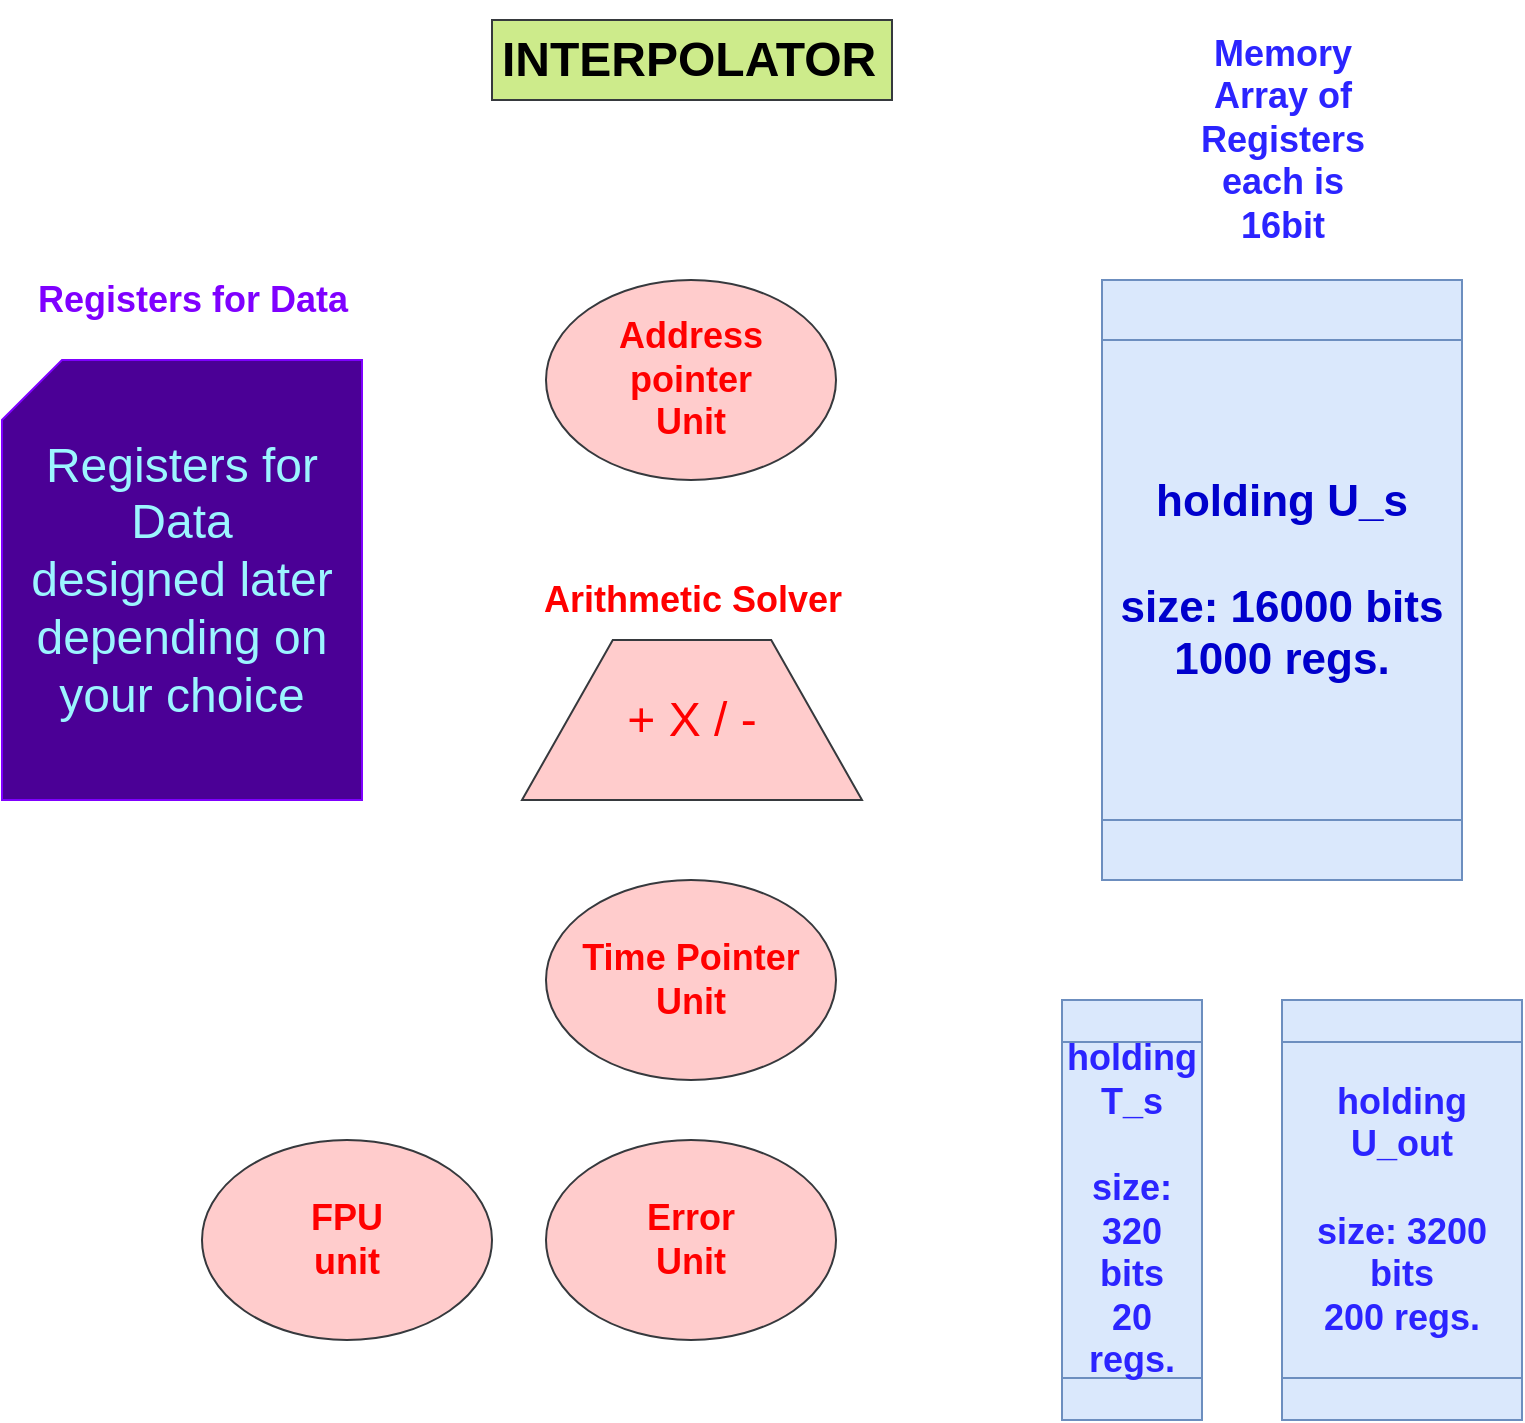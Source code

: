<mxfile version="12.8.8" type="device" pages="3"><diagram id="8Ovw2LzKw7GZI185jrXY" name="Page-1"><mxGraphModel dx="1426" dy="783" grid="1" gridSize="10" guides="1" tooltips="1" connect="1" arrows="1" fold="1" page="1" pageScale="1" pageWidth="850" pageHeight="1100" math="0" shadow="0"><root><mxCell id="0"/><mxCell id="1" parent="0"/><mxCell id="qEr8K1IQJHkefL2tiwQx-1" value="&lt;h1&gt;INTERPOLATOR&lt;/h1&gt;" style="text;html=1;strokeColor=#36393d;fillColor=#cdeb8b;spacing=5;spacingTop=-20;whiteSpace=wrap;overflow=hidden;rounded=0;fontStyle=1" vertex="1" parent="1"><mxGeometry x="325" y="50" width="200" height="40" as="geometry"/></mxCell><mxCell id="qEr8K1IQJHkefL2tiwQx-2" value="&lt;span style=&quot;color: rgb(0 , 0 , 204) ; font-size: 22px&quot;&gt;holding U_s&lt;br&gt;&lt;br&gt;size: 16000 bits&lt;br&gt;1000 regs.&lt;br&gt;&lt;/span&gt;" style="shape=process;whiteSpace=wrap;html=1;backgroundOutline=1;direction=south;fillColor=#dae8fc;strokeColor=#6c8ebf;fontStyle=1" vertex="1" parent="1"><mxGeometry x="630" y="180" width="180" height="300" as="geometry"/></mxCell><mxCell id="qEr8K1IQJHkefL2tiwQx-3" value="&lt;font style=&quot;font-size: 18px&quot;&gt;&lt;font color=&quot;#2b24ff&quot;&gt;Memory&lt;br&gt;&lt;/font&gt;&lt;span style=&quot;color: rgb(43 , 36 , 255) ; white-space: normal&quot;&gt;Array of&lt;/span&gt;&lt;br style=&quot;color: rgb(43 , 36 , 255) ; white-space: normal&quot;&gt;&lt;span style=&quot;color: rgb(43 , 36 , 255) ; white-space: normal&quot;&gt;Registers&lt;/span&gt;&lt;br style=&quot;color: rgb(43 , 36 , 255) ; white-space: normal&quot;&gt;&lt;span style=&quot;color: rgb(43 , 36 , 255) ; white-space: normal&quot;&gt;each is 16bit&lt;/span&gt;&lt;/font&gt;" style="text;html=1;align=center;verticalAlign=middle;resizable=0;points=[];autosize=1;fontStyle=1" vertex="1" parent="1"><mxGeometry x="660" y="75" width="120" height="70" as="geometry"/></mxCell><mxCell id="qEr8K1IQJHkefL2tiwQx-5" value="&lt;font style=&quot;font-size: 24px ; font-weight: normal&quot; color=&quot;#ff0000&quot;&gt;+ X / -&lt;/font&gt;" style="shape=trapezoid;perimeter=trapezoidPerimeter;whiteSpace=wrap;html=1;size=0.267;fillColor=#ffcccc;strokeColor=#36393d;fontStyle=1" vertex="1" parent="1"><mxGeometry x="340" y="360" width="170" height="80" as="geometry"/></mxCell><mxCell id="qEr8K1IQJHkefL2tiwQx-6" value="&lt;font style=&quot;font-size: 18px&quot; color=&quot;#ff0000&quot;&gt;Arithmetic Solver&lt;/font&gt;" style="text;html=1;align=center;verticalAlign=middle;resizable=0;points=[];autosize=1;fontStyle=1" vertex="1" parent="1"><mxGeometry x="345" y="330" width="160" height="20" as="geometry"/></mxCell><mxCell id="qEr8K1IQJHkefL2tiwQx-17" value="&lt;font style=&quot;font-size: 18px&quot; color=&quot;#7f00ff&quot;&gt;Registers for Data&lt;/font&gt;" style="text;html=1;align=center;verticalAlign=middle;resizable=0;points=[];autosize=1;fontStyle=1" vertex="1" parent="1"><mxGeometry x="90" y="180" width="170" height="20" as="geometry"/></mxCell><mxCell id="qEr8K1IQJHkefL2tiwQx-19" value="&lt;font style=&quot;font-size: 18px&quot; color=&quot;#2b24ff&quot;&gt;holding U_out&lt;br&gt;&lt;br&gt;size: 3200 bits&lt;br&gt;200 regs.&lt;br&gt;&lt;/font&gt;" style="shape=process;whiteSpace=wrap;html=1;backgroundOutline=1;direction=south;fillColor=#dae8fc;strokeColor=#6c8ebf;fontStyle=1" vertex="1" parent="1"><mxGeometry x="720" y="540" width="120" height="210" as="geometry"/></mxCell><mxCell id="qEr8K1IQJHkefL2tiwQx-20" style="edgeStyle=orthogonalEdgeStyle;rounded=0;orthogonalLoop=1;jettySize=auto;html=1;exitX=0.5;exitY=1;exitDx=0;exitDy=0;fontStyle=1" edge="1" parent="1" source="qEr8K1IQJHkefL2tiwQx-5" target="qEr8K1IQJHkefL2tiwQx-5"><mxGeometry relative="1" as="geometry"/></mxCell><mxCell id="qEr8K1IQJHkefL2tiwQx-21" value="&lt;font style=&quot;font-size: 18px&quot;&gt;&lt;font color=&quot;#ff0000&quot;&gt;Address&lt;br&gt;pointer&lt;br&gt;Unit&lt;/font&gt;&lt;br&gt;&lt;/font&gt;" style="ellipse;whiteSpace=wrap;html=1;strokeColor=#36393d;fillColor=#ffcccc;fontStyle=1" vertex="1" parent="1"><mxGeometry x="352" y="180" width="145" height="100" as="geometry"/></mxCell><mxCell id="qEr8K1IQJHkefL2tiwQx-22" value="&lt;font style=&quot;font-size: 18px&quot; color=&quot;#2b24ff&quot;&gt;holding T_s&lt;br&gt;&lt;br&gt;size: 320&lt;br&gt;bits&lt;br&gt;20 regs.&lt;br&gt;&lt;/font&gt;" style="shape=process;whiteSpace=wrap;html=1;backgroundOutline=1;direction=south;fillColor=#dae8fc;strokeColor=#6c8ebf;fontStyle=1" vertex="1" parent="1"><mxGeometry x="610" y="540" width="70" height="210" as="geometry"/></mxCell><mxCell id="qEr8K1IQJHkefL2tiwQx-27" value="&lt;font style=&quot;font-size: 18px&quot;&gt;&lt;font color=&quot;#ff0000&quot;&gt;Time Pointer&lt;br&gt;Unit&lt;/font&gt;&lt;br&gt;&lt;/font&gt;" style="ellipse;whiteSpace=wrap;html=1;strokeColor=#36393d;fillColor=#ffcccc;fontStyle=1" vertex="1" parent="1"><mxGeometry x="352" y="480" width="145" height="100" as="geometry"/></mxCell><mxCell id="K8g97HfSlip17X7dCZJi-2" value="&lt;font&gt;&lt;font style=&quot;font-size: 24px&quot;&gt;Registers for Data&lt;br&gt;designed later&lt;br&gt;depending on your choice&lt;/font&gt;&lt;br&gt;&lt;/font&gt;" style="shape=card;whiteSpace=wrap;html=1;strokeColor=#7F00FF;fillColor=#4B0096;fontColor=#9CF5FF;" vertex="1" parent="1"><mxGeometry x="80" y="220" width="180" height="220" as="geometry"/></mxCell><mxCell id="5yuMql4mrXHU01OaiN5V-1" value="&lt;font style=&quot;font-size: 18px&quot;&gt;&lt;font color=&quot;#ff0000&quot;&gt;Error&lt;br&gt;Unit&lt;/font&gt;&lt;br&gt;&lt;/font&gt;" style="ellipse;whiteSpace=wrap;html=1;strokeColor=#36393d;fillColor=#ffcccc;fontStyle=1" vertex="1" parent="1"><mxGeometry x="352" y="610" width="145" height="100" as="geometry"/></mxCell><mxCell id="5yuMql4mrXHU01OaiN5V-2" value="&lt;font style=&quot;font-size: 18px&quot;&gt;&lt;font color=&quot;#ff0000&quot;&gt;FPU&lt;br&gt;unit&lt;/font&gt;&lt;br&gt;&lt;/font&gt;" style="ellipse;whiteSpace=wrap;html=1;strokeColor=#36393d;fillColor=#ffcccc;fontStyle=1" vertex="1" parent="1"><mxGeometry x="180" y="610" width="145" height="100" as="geometry"/></mxCell></root></mxGraphModel></diagram><diagram id="Sf_SPm-31_EWD8rdUKGO" name="Page-2"><mxGraphModel dx="1426" dy="783" grid="1" gridSize="10" guides="1" tooltips="1" connect="1" arrows="1" fold="1" page="1" pageScale="1" pageWidth="850" pageHeight="1100" math="0" shadow="0"><root><mxCell id="oyhgHZqHUV5uV8OGZXAk-0"/><mxCell id="oyhgHZqHUV5uV8OGZXAk-1" parent="oyhgHZqHUV5uV8OGZXAk-0"/><mxCell id="OPQz7AZzBPEHXFOmo1Tw-0" value="&lt;font style=&quot;font-size: 24px&quot; color=&quot;#0d3d20&quot;&gt;SOLVER&lt;/font&gt;" style="rounded=1;whiteSpace=wrap;html=1;strokeColor=#0D3D20;fillColor=#cdeb8b;" vertex="1" parent="oyhgHZqHUV5uV8OGZXAk-1"><mxGeometry x="365" y="50" width="120" height="60" as="geometry"/></mxCell><mxCell id="aD48ZxutigUy2GLj-s6i-0" value="&lt;span style=&quot;color: rgb(0 , 0 , 204) ; font-size: 22px&quot;&gt;holds:&lt;br&gt;n, m, c, H, err, A, B&amp;nbsp;&lt;br&gt;&lt;br&gt;size: 40 KB&lt;br&gt;20009 regs.&lt;br&gt;&lt;/span&gt;" style="shape=process;whiteSpace=wrap;html=1;backgroundOutline=1;direction=south;fillColor=#dae8fc;strokeColor=#6c8ebf;fontStyle=1" vertex="1" parent="oyhgHZqHUV5uV8OGZXAk-1"><mxGeometry x="630" y="200" width="180" height="300" as="geometry"/></mxCell><mxCell id="aD48ZxutigUy2GLj-s6i-1" value="&lt;font style=&quot;font-size: 24px&quot;&gt;&lt;font color=&quot;#2b24ff&quot;&gt;Memory&lt;br&gt;&lt;/font&gt;&lt;span style=&quot;color: rgb(43 , 36 , 255) ; white-space: normal&quot;&gt;Array of&lt;/span&gt;&lt;br style=&quot;color: rgb(43 , 36 , 255) ; white-space: normal&quot;&gt;&lt;span style=&quot;color: rgb(43 , 36 , 255) ; white-space: normal&quot;&gt;Registers&lt;/span&gt;&lt;br style=&quot;color: rgb(43 , 36 , 255) ; white-space: normal&quot;&gt;&lt;span style=&quot;color: rgb(43 , 36 , 255) ; white-space: normal&quot;&gt;each is 16bit&lt;/span&gt;&lt;/font&gt;" style="text;html=1;align=center;verticalAlign=middle;resizable=0;points=[];autosize=1;fontStyle=1" vertex="1" parent="oyhgHZqHUV5uV8OGZXAk-1"><mxGeometry x="640" y="70" width="160" height="80" as="geometry"/></mxCell><mxCell id="Ke7FBl8Fo6Ca4h7aL05W-0" value="&lt;font style=&quot;font-size: 18px&quot; color=&quot;#2b24ff&quot;&gt;holds:&lt;br&gt;X_out&lt;br&gt;&lt;br&gt;size: 16000&lt;br&gt;&lt;br&gt;1000 Regs.&lt;br&gt;&lt;/font&gt;" style="shape=process;whiteSpace=wrap;html=1;backgroundOutline=1;direction=south;fillColor=#cdeb8b;strokeColor=#36393d;fontStyle=1" vertex="1" parent="oyhgHZqHUV5uV8OGZXAk-1"><mxGeometry x="70" y="410" width="100" height="190" as="geometry"/></mxCell><mxCell id="Ke7FBl8Fo6Ca4h7aL05W-1" value="&lt;font style=&quot;font-size: 18px&quot; color=&quot;#2b24ff&quot;&gt;holds:&lt;br&gt;X_current&lt;br&gt;&lt;br&gt;size: 3200&lt;br&gt;&lt;br&gt;200 regs.&lt;br&gt;&lt;/font&gt;" style="shape=process;whiteSpace=wrap;html=1;backgroundOutline=1;direction=south;fillColor=#dae8fc;strokeColor=#6c8ebf;fontStyle=1" vertex="1" parent="oyhgHZqHUV5uV8OGZXAk-1"><mxGeometry x="610" y="540" width="90" height="190" as="geometry"/></mxCell><mxCell id="wdCrniZwQrpZ5KW7EyRO-0" value="&lt;font style=&quot;font-size: 18px&quot; color=&quot;#2b24ff&quot;&gt;holds:&lt;br&gt;U_current&lt;br&gt;&lt;br&gt;size: 3200&lt;br&gt;&lt;br&gt;200 regs.&lt;br&gt;&lt;/font&gt;" style="shape=process;whiteSpace=wrap;html=1;backgroundOutline=1;direction=south;fillColor=#dae8fc;strokeColor=#6c8ebf;fontStyle=1" vertex="1" parent="oyhgHZqHUV5uV8OGZXAk-1"><mxGeometry x="730" y="540" width="90" height="190" as="geometry"/></mxCell><mxCell id="8QwdZVFRfjmWklQQ01Q_-0" value="&lt;font style=&quot;font-size: 24px ; font-weight: normal&quot; color=&quot;#ff0000&quot;&gt;+ X / -&lt;/font&gt;" style="shape=trapezoid;perimeter=trapezoidPerimeter;whiteSpace=wrap;html=1;size=0.267;fillColor=#ffcccc;strokeColor=#36393d;fontStyle=1" vertex="1" parent="oyhgHZqHUV5uV8OGZXAk-1"><mxGeometry x="340" y="320" width="170" height="80" as="geometry"/></mxCell><mxCell id="8QwdZVFRfjmWklQQ01Q_-1" value="&lt;font style=&quot;font-size: 18px&quot; color=&quot;#ff0000&quot;&gt;Arithmetic Solver&lt;/font&gt;" style="text;html=1;align=center;verticalAlign=middle;resizable=0;points=[];autosize=1;fontStyle=1" vertex="1" parent="oyhgHZqHUV5uV8OGZXAk-1"><mxGeometry x="350" y="290" width="160" height="20" as="geometry"/></mxCell><mxCell id="7VVGOneXd35A7h2JohAR-4" value="&lt;font style=&quot;font-size: 18px&quot; color=&quot;#7f00ff&quot;&gt;Registers for Data&lt;/font&gt;" style="text;html=1;align=center;verticalAlign=middle;resizable=0;points=[];autosize=1;fontStyle=1" vertex="1" parent="oyhgHZqHUV5uV8OGZXAk-1"><mxGeometry x="80" y="140" width="170" height="20" as="geometry"/></mxCell><mxCell id="-G8GM7Kd1hH8lSYZF6jU-1" value="&lt;font&gt;&lt;font style=&quot;font-size: 24px&quot;&gt;Registers for Data&lt;br&gt;designed later&lt;br&gt;depending on your choice&lt;/font&gt;&lt;br&gt;&lt;/font&gt;" style="shape=card;whiteSpace=wrap;html=1;strokeColor=#7F00FF;fillColor=#4B0096;fontColor=#9CF5FF;" vertex="1" parent="oyhgHZqHUV5uV8OGZXAk-1"><mxGeometry x="70" y="175" width="180" height="205" as="geometry"/></mxCell><mxCell id="XVRRViHs-VboHafb1OLP-0" value="&lt;font style=&quot;font-size: 18px&quot;&gt;&lt;font color=&quot;#ff0000&quot;&gt;H_NEW&lt;br&gt;unit&lt;/font&gt;&lt;br&gt;&lt;/font&gt;" style="ellipse;whiteSpace=wrap;html=1;strokeColor=#36393d;fillColor=#ffcccc;fontStyle=1" vertex="1" parent="oyhgHZqHUV5uV8OGZXAk-1"><mxGeometry x="190" y="640" width="135" height="70" as="geometry"/></mxCell><mxCell id="XVRRViHs-VboHafb1OLP-1" value="&lt;font style=&quot;font-size: 18px&quot;&gt;&lt;font color=&quot;#ff0000&quot;&gt;Error&lt;br&gt;Unit&lt;/font&gt;&lt;br&gt;&lt;/font&gt;" style="ellipse;whiteSpace=wrap;html=1;strokeColor=#36393d;fillColor=#ffcccc;fontStyle=1" vertex="1" parent="oyhgHZqHUV5uV8OGZXAk-1"><mxGeometry x="353" y="430" width="145" height="100" as="geometry"/></mxCell><mxCell id="Er1C4ObeTXNaR69Nu47d-0" value="&lt;font style=&quot;font-size: 18px&quot;&gt;&lt;font color=&quot;#ff0000&quot;&gt;FPU&lt;br&gt;unit&lt;/font&gt;&lt;br&gt;&lt;/font&gt;" style="ellipse;whiteSpace=wrap;html=1;strokeColor=#36393d;fillColor=#ffcccc;fontStyle=1" vertex="1" parent="oyhgHZqHUV5uV8OGZXAk-1"><mxGeometry x="353" y="150" width="145" height="100" as="geometry"/></mxCell><mxCell id="Er1C4ObeTXNaR69Nu47d-7" style="edgeStyle=orthogonalEdgeStyle;rounded=0;orthogonalLoop=1;jettySize=auto;html=1;entryX=0.5;entryY=0;entryDx=0;entryDy=0;fontColor=#9CF5FF;" edge="1" parent="oyhgHZqHUV5uV8OGZXAk-1" source="Er1C4ObeTXNaR69Nu47d-1" target="XVRRViHs-VboHafb1OLP-0"><mxGeometry relative="1" as="geometry"/></mxCell><mxCell id="Er1C4ObeTXNaR69Nu47d-1" value="&lt;font style=&quot;font-size: 18px&quot;&gt;&lt;font color=&quot;#ff0000&quot;&gt;Next Step&lt;br&gt;unit&lt;/font&gt;&lt;br&gt;&lt;/font&gt;" style="ellipse;whiteSpace=wrap;html=1;strokeColor=#36393d;fillColor=#ffcccc;fontStyle=1" vertex="1" parent="oyhgHZqHUV5uV8OGZXAk-1"><mxGeometry x="353" y="550" width="145" height="100" as="geometry"/></mxCell><mxCell id="Er1C4ObeTXNaR69Nu47d-8" value="&lt;font style=&quot;font-size: 18px&quot;&gt;&lt;font color=&quot;#ff0000&quot;&gt;Counter&lt;br&gt;unit&lt;/font&gt;&lt;br&gt;&lt;/font&gt;" style="ellipse;whiteSpace=wrap;html=1;strokeColor=#36393d;fillColor=#ffcccc;fontStyle=1" vertex="1" parent="oyhgHZqHUV5uV8OGZXAk-1"><mxGeometry x="353" y="681" width="145" height="100" as="geometry"/></mxCell></root></mxGraphModel></diagram><diagram id="ELAMzhIOiWsTKO2jfvgH" name="Page-4"><mxGraphModel dx="1426" dy="783" grid="1" gridSize="10" guides="1" tooltips="1" connect="1" arrows="1" fold="1" page="1" pageScale="1" pageWidth="850" pageHeight="1100" math="0" shadow="0"><root><mxCell id="z6-YzImDD4a8Xeqma07S-0"/><mxCell id="z6-YzImDD4a8Xeqma07S-1" parent="z6-YzImDD4a8Xeqma07S-0"/><mxCell id="m34uHyT6kt1BIZmT7srp-0" value="&lt;font style=&quot;font-size: 24px&quot; color=&quot;#0d3d20&quot;&gt;I/O&lt;/font&gt;" style="rounded=1;whiteSpace=wrap;html=1;strokeColor=#0D3D20;fillColor=#cdeb8b;" vertex="1" parent="z6-YzImDD4a8Xeqma07S-1"><mxGeometry x="365" y="50" width="120" height="60" as="geometry"/></mxCell><mxCell id="m34uHyT6kt1BIZmT7srp-3" value="&lt;font style=&quot;font-size: 18px&quot; color=&quot;#2b24ff&quot;&gt;32 bits&lt;br&gt;Buffer&lt;br&gt;&lt;br&gt;holds Data&lt;br&gt;&lt;/font&gt;" style="shape=process;whiteSpace=wrap;html=1;backgroundOutline=1;direction=south;fillColor=#cdeb8b;strokeColor=#36393d;fontStyle=1" vertex="1" parent="z6-YzImDD4a8Xeqma07S-1"><mxGeometry x="375.5" y="350" width="100" height="190" as="geometry"/></mxCell><mxCell id="3EgdUl85H2wZW6mCKaBb-3" style="edgeStyle=orthogonalEdgeStyle;rounded=0;orthogonalLoop=1;jettySize=auto;html=1;entryX=0;entryY=0.5;entryDx=0;entryDy=0;fontColor=#9CF5FF;" edge="1" parent="z6-YzImDD4a8Xeqma07S-1" source="m34uHyT6kt1BIZmT7srp-11" target="3EgdUl85H2wZW6mCKaBb-0"><mxGeometry relative="1" as="geometry"/></mxCell><mxCell id="m34uHyT6kt1BIZmT7srp-11" value="&lt;font style=&quot;font-size: 18px&quot;&gt;&lt;font color=&quot;#ff0000&quot;&gt;Next Address unit&lt;/font&gt;&lt;br&gt;&lt;/font&gt;" style="ellipse;whiteSpace=wrap;html=1;strokeColor=#36393d;fillColor=#ffcccc;fontStyle=1" vertex="1" parent="z6-YzImDD4a8Xeqma07S-1"><mxGeometry x="540" y="150" width="145" height="100" as="geometry"/></mxCell><mxCell id="3EgdUl85H2wZW6mCKaBb-4" style="edgeStyle=orthogonalEdgeStyle;rounded=0;orthogonalLoop=1;jettySize=auto;html=1;entryX=0;entryY=0.5;entryDx=0;entryDy=0;fontColor=#9CF5FF;" edge="1" parent="z6-YzImDD4a8Xeqma07S-1" source="m34uHyT6kt1BIZmT7srp-12" target="m34uHyT6kt1BIZmT7srp-3"><mxGeometry relative="1" as="geometry"/></mxCell><mxCell id="m34uHyT6kt1BIZmT7srp-12" value="&lt;font style=&quot;font-size: 18px&quot;&gt;&lt;font color=&quot;#ff0000&quot;&gt;Decompressor&lt;/font&gt;&lt;br&gt;&lt;/font&gt;" style="ellipse;whiteSpace=wrap;html=1;strokeColor=#36393d;fillColor=#ffcccc;fontStyle=1" vertex="1" parent="z6-YzImDD4a8Xeqma07S-1"><mxGeometry x="353" y="150" width="145" height="100" as="geometry"/></mxCell><mxCell id="m34uHyT6kt1BIZmT7srp-13" style="edgeStyle=orthogonalEdgeStyle;rounded=0;orthogonalLoop=1;jettySize=auto;html=1;entryX=0.5;entryY=0;entryDx=0;entryDy=0;fontColor=#9CF5FF;" edge="1" parent="z6-YzImDD4a8Xeqma07S-1" target="m34uHyT6kt1BIZmT7srp-10"><mxGeometry relative="1" as="geometry"><mxPoint x="353" y="600.0" as="sourcePoint"/></mxGeometry></mxCell><mxCell id="3EgdUl85H2wZW6mCKaBb-0" value="&lt;font style=&quot;font-size: 18px&quot; color=&quot;#2b24ff&quot;&gt;16 bits&lt;br&gt;Buffer&lt;br&gt;&lt;br&gt;holds Address&lt;br&gt;&lt;/font&gt;" style="shape=process;whiteSpace=wrap;html=1;backgroundOutline=1;direction=south;fillColor=#cdeb8b;strokeColor=#36393d;fontStyle=1" vertex="1" parent="z6-YzImDD4a8Xeqma07S-1"><mxGeometry x="562.5" y="350" width="100" height="190" as="geometry"/></mxCell><mxCell id="ObwvrsGlXI72mUqoiipX-0" value="&lt;font style=&quot;font-size: 18px&quot;&gt;&lt;font color=&quot;#ff0000&quot;&gt;FPU&lt;br&gt;unit&lt;/font&gt;&lt;br&gt;&lt;/font&gt;" style="ellipse;whiteSpace=wrap;html=1;strokeColor=#36393d;fillColor=#ffcccc;fontStyle=1" vertex="1" parent="z6-YzImDD4a8Xeqma07S-1"><mxGeometry x="160" y="150" width="145" height="100" as="geometry"/></mxCell></root></mxGraphModel></diagram></mxfile>